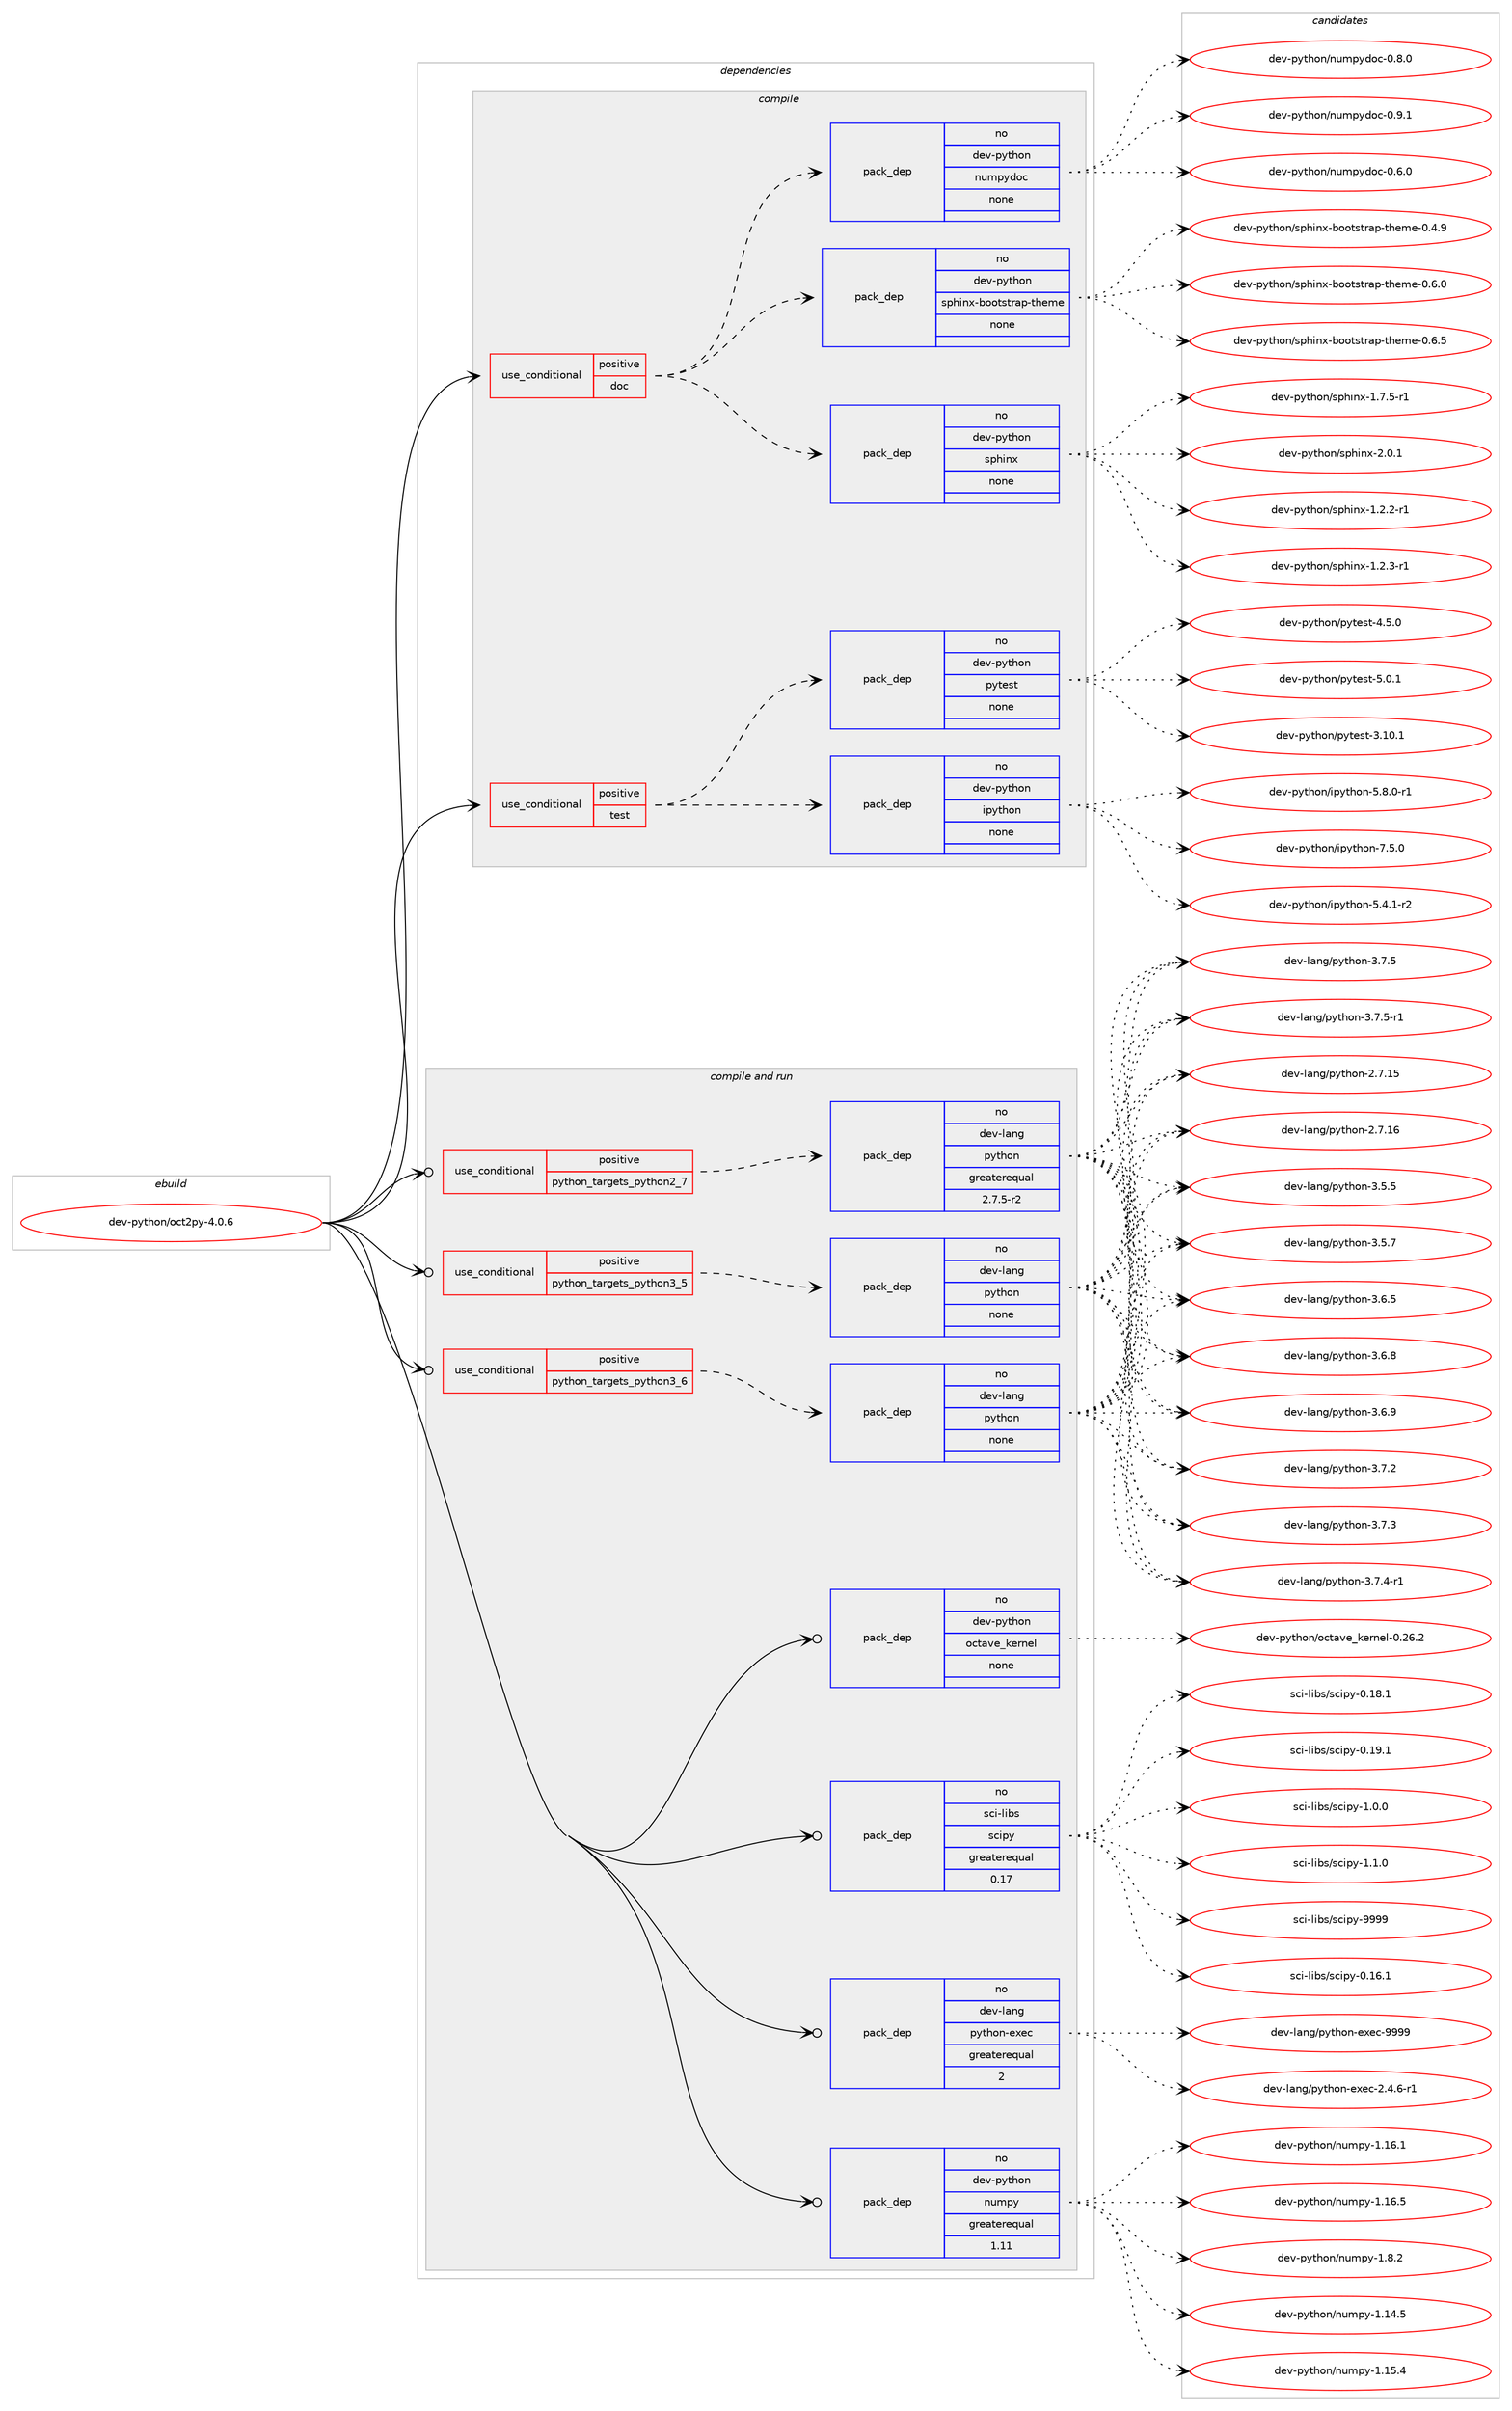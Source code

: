 digraph prolog {

# *************
# Graph options
# *************

newrank=true;
concentrate=true;
compound=true;
graph [rankdir=LR,fontname=Helvetica,fontsize=10,ranksep=1.5];#, ranksep=2.5, nodesep=0.2];
edge  [arrowhead=vee];
node  [fontname=Helvetica,fontsize=10];

# **********
# The ebuild
# **********

subgraph cluster_leftcol {
color=gray;
rank=same;
label=<<i>ebuild</i>>;
id [label="dev-python/oct2py-4.0.6", color=red, width=4, href="../dev-python/oct2py-4.0.6.svg"];
}

# ****************
# The dependencies
# ****************

subgraph cluster_midcol {
color=gray;
label=<<i>dependencies</i>>;
subgraph cluster_compile {
fillcolor="#eeeeee";
style=filled;
label=<<i>compile</i>>;
subgraph cond143529 {
dependency617812 [label=<<TABLE BORDER="0" CELLBORDER="1" CELLSPACING="0" CELLPADDING="4"><TR><TD ROWSPAN="3" CELLPADDING="10">use_conditional</TD></TR><TR><TD>positive</TD></TR><TR><TD>doc</TD></TR></TABLE>>, shape=none, color=red];
subgraph pack462475 {
dependency617813 [label=<<TABLE BORDER="0" CELLBORDER="1" CELLSPACING="0" CELLPADDING="4" WIDTH="220"><TR><TD ROWSPAN="6" CELLPADDING="30">pack_dep</TD></TR><TR><TD WIDTH="110">no</TD></TR><TR><TD>dev-python</TD></TR><TR><TD>numpydoc</TD></TR><TR><TD>none</TD></TR><TR><TD></TD></TR></TABLE>>, shape=none, color=blue];
}
dependency617812:e -> dependency617813:w [weight=20,style="dashed",arrowhead="vee"];
subgraph pack462476 {
dependency617814 [label=<<TABLE BORDER="0" CELLBORDER="1" CELLSPACING="0" CELLPADDING="4" WIDTH="220"><TR><TD ROWSPAN="6" CELLPADDING="30">pack_dep</TD></TR><TR><TD WIDTH="110">no</TD></TR><TR><TD>dev-python</TD></TR><TR><TD>sphinx</TD></TR><TR><TD>none</TD></TR><TR><TD></TD></TR></TABLE>>, shape=none, color=blue];
}
dependency617812:e -> dependency617814:w [weight=20,style="dashed",arrowhead="vee"];
subgraph pack462477 {
dependency617815 [label=<<TABLE BORDER="0" CELLBORDER="1" CELLSPACING="0" CELLPADDING="4" WIDTH="220"><TR><TD ROWSPAN="6" CELLPADDING="30">pack_dep</TD></TR><TR><TD WIDTH="110">no</TD></TR><TR><TD>dev-python</TD></TR><TR><TD>sphinx-bootstrap-theme</TD></TR><TR><TD>none</TD></TR><TR><TD></TD></TR></TABLE>>, shape=none, color=blue];
}
dependency617812:e -> dependency617815:w [weight=20,style="dashed",arrowhead="vee"];
}
id:e -> dependency617812:w [weight=20,style="solid",arrowhead="vee"];
subgraph cond143530 {
dependency617816 [label=<<TABLE BORDER="0" CELLBORDER="1" CELLSPACING="0" CELLPADDING="4"><TR><TD ROWSPAN="3" CELLPADDING="10">use_conditional</TD></TR><TR><TD>positive</TD></TR><TR><TD>test</TD></TR></TABLE>>, shape=none, color=red];
subgraph pack462478 {
dependency617817 [label=<<TABLE BORDER="0" CELLBORDER="1" CELLSPACING="0" CELLPADDING="4" WIDTH="220"><TR><TD ROWSPAN="6" CELLPADDING="30">pack_dep</TD></TR><TR><TD WIDTH="110">no</TD></TR><TR><TD>dev-python</TD></TR><TR><TD>pytest</TD></TR><TR><TD>none</TD></TR><TR><TD></TD></TR></TABLE>>, shape=none, color=blue];
}
dependency617816:e -> dependency617817:w [weight=20,style="dashed",arrowhead="vee"];
subgraph pack462479 {
dependency617818 [label=<<TABLE BORDER="0" CELLBORDER="1" CELLSPACING="0" CELLPADDING="4" WIDTH="220"><TR><TD ROWSPAN="6" CELLPADDING="30">pack_dep</TD></TR><TR><TD WIDTH="110">no</TD></TR><TR><TD>dev-python</TD></TR><TR><TD>ipython</TD></TR><TR><TD>none</TD></TR><TR><TD></TD></TR></TABLE>>, shape=none, color=blue];
}
dependency617816:e -> dependency617818:w [weight=20,style="dashed",arrowhead="vee"];
}
id:e -> dependency617816:w [weight=20,style="solid",arrowhead="vee"];
}
subgraph cluster_compileandrun {
fillcolor="#eeeeee";
style=filled;
label=<<i>compile and run</i>>;
subgraph cond143531 {
dependency617819 [label=<<TABLE BORDER="0" CELLBORDER="1" CELLSPACING="0" CELLPADDING="4"><TR><TD ROWSPAN="3" CELLPADDING="10">use_conditional</TD></TR><TR><TD>positive</TD></TR><TR><TD>python_targets_python2_7</TD></TR></TABLE>>, shape=none, color=red];
subgraph pack462480 {
dependency617820 [label=<<TABLE BORDER="0" CELLBORDER="1" CELLSPACING="0" CELLPADDING="4" WIDTH="220"><TR><TD ROWSPAN="6" CELLPADDING="30">pack_dep</TD></TR><TR><TD WIDTH="110">no</TD></TR><TR><TD>dev-lang</TD></TR><TR><TD>python</TD></TR><TR><TD>greaterequal</TD></TR><TR><TD>2.7.5-r2</TD></TR></TABLE>>, shape=none, color=blue];
}
dependency617819:e -> dependency617820:w [weight=20,style="dashed",arrowhead="vee"];
}
id:e -> dependency617819:w [weight=20,style="solid",arrowhead="odotvee"];
subgraph cond143532 {
dependency617821 [label=<<TABLE BORDER="0" CELLBORDER="1" CELLSPACING="0" CELLPADDING="4"><TR><TD ROWSPAN="3" CELLPADDING="10">use_conditional</TD></TR><TR><TD>positive</TD></TR><TR><TD>python_targets_python3_5</TD></TR></TABLE>>, shape=none, color=red];
subgraph pack462481 {
dependency617822 [label=<<TABLE BORDER="0" CELLBORDER="1" CELLSPACING="0" CELLPADDING="4" WIDTH="220"><TR><TD ROWSPAN="6" CELLPADDING="30">pack_dep</TD></TR><TR><TD WIDTH="110">no</TD></TR><TR><TD>dev-lang</TD></TR><TR><TD>python</TD></TR><TR><TD>none</TD></TR><TR><TD></TD></TR></TABLE>>, shape=none, color=blue];
}
dependency617821:e -> dependency617822:w [weight=20,style="dashed",arrowhead="vee"];
}
id:e -> dependency617821:w [weight=20,style="solid",arrowhead="odotvee"];
subgraph cond143533 {
dependency617823 [label=<<TABLE BORDER="0" CELLBORDER="1" CELLSPACING="0" CELLPADDING="4"><TR><TD ROWSPAN="3" CELLPADDING="10">use_conditional</TD></TR><TR><TD>positive</TD></TR><TR><TD>python_targets_python3_6</TD></TR></TABLE>>, shape=none, color=red];
subgraph pack462482 {
dependency617824 [label=<<TABLE BORDER="0" CELLBORDER="1" CELLSPACING="0" CELLPADDING="4" WIDTH="220"><TR><TD ROWSPAN="6" CELLPADDING="30">pack_dep</TD></TR><TR><TD WIDTH="110">no</TD></TR><TR><TD>dev-lang</TD></TR><TR><TD>python</TD></TR><TR><TD>none</TD></TR><TR><TD></TD></TR></TABLE>>, shape=none, color=blue];
}
dependency617823:e -> dependency617824:w [weight=20,style="dashed",arrowhead="vee"];
}
id:e -> dependency617823:w [weight=20,style="solid",arrowhead="odotvee"];
subgraph pack462483 {
dependency617825 [label=<<TABLE BORDER="0" CELLBORDER="1" CELLSPACING="0" CELLPADDING="4" WIDTH="220"><TR><TD ROWSPAN="6" CELLPADDING="30">pack_dep</TD></TR><TR><TD WIDTH="110">no</TD></TR><TR><TD>dev-lang</TD></TR><TR><TD>python-exec</TD></TR><TR><TD>greaterequal</TD></TR><TR><TD>2</TD></TR></TABLE>>, shape=none, color=blue];
}
id:e -> dependency617825:w [weight=20,style="solid",arrowhead="odotvee"];
subgraph pack462484 {
dependency617826 [label=<<TABLE BORDER="0" CELLBORDER="1" CELLSPACING="0" CELLPADDING="4" WIDTH="220"><TR><TD ROWSPAN="6" CELLPADDING="30">pack_dep</TD></TR><TR><TD WIDTH="110">no</TD></TR><TR><TD>dev-python</TD></TR><TR><TD>numpy</TD></TR><TR><TD>greaterequal</TD></TR><TR><TD>1.11</TD></TR></TABLE>>, shape=none, color=blue];
}
id:e -> dependency617826:w [weight=20,style="solid",arrowhead="odotvee"];
subgraph pack462485 {
dependency617827 [label=<<TABLE BORDER="0" CELLBORDER="1" CELLSPACING="0" CELLPADDING="4" WIDTH="220"><TR><TD ROWSPAN="6" CELLPADDING="30">pack_dep</TD></TR><TR><TD WIDTH="110">no</TD></TR><TR><TD>dev-python</TD></TR><TR><TD>octave_kernel</TD></TR><TR><TD>none</TD></TR><TR><TD></TD></TR></TABLE>>, shape=none, color=blue];
}
id:e -> dependency617827:w [weight=20,style="solid",arrowhead="odotvee"];
subgraph pack462486 {
dependency617828 [label=<<TABLE BORDER="0" CELLBORDER="1" CELLSPACING="0" CELLPADDING="4" WIDTH="220"><TR><TD ROWSPAN="6" CELLPADDING="30">pack_dep</TD></TR><TR><TD WIDTH="110">no</TD></TR><TR><TD>sci-libs</TD></TR><TR><TD>scipy</TD></TR><TR><TD>greaterequal</TD></TR><TR><TD>0.17</TD></TR></TABLE>>, shape=none, color=blue];
}
id:e -> dependency617828:w [weight=20,style="solid",arrowhead="odotvee"];
}
subgraph cluster_run {
fillcolor="#eeeeee";
style=filled;
label=<<i>run</i>>;
}
}

# **************
# The candidates
# **************

subgraph cluster_choices {
rank=same;
color=gray;
label=<<i>candidates</i>>;

subgraph choice462475 {
color=black;
nodesep=1;
choice100101118451121211161041111104711011710911212110011199454846544648 [label="dev-python/numpydoc-0.6.0", color=red, width=4,href="../dev-python/numpydoc-0.6.0.svg"];
choice100101118451121211161041111104711011710911212110011199454846564648 [label="dev-python/numpydoc-0.8.0", color=red, width=4,href="../dev-python/numpydoc-0.8.0.svg"];
choice100101118451121211161041111104711011710911212110011199454846574649 [label="dev-python/numpydoc-0.9.1", color=red, width=4,href="../dev-python/numpydoc-0.9.1.svg"];
dependency617813:e -> choice100101118451121211161041111104711011710911212110011199454846544648:w [style=dotted,weight="100"];
dependency617813:e -> choice100101118451121211161041111104711011710911212110011199454846564648:w [style=dotted,weight="100"];
dependency617813:e -> choice100101118451121211161041111104711011710911212110011199454846574649:w [style=dotted,weight="100"];
}
subgraph choice462476 {
color=black;
nodesep=1;
choice10010111845112121116104111110471151121041051101204549465046504511449 [label="dev-python/sphinx-1.2.2-r1", color=red, width=4,href="../dev-python/sphinx-1.2.2-r1.svg"];
choice10010111845112121116104111110471151121041051101204549465046514511449 [label="dev-python/sphinx-1.2.3-r1", color=red, width=4,href="../dev-python/sphinx-1.2.3-r1.svg"];
choice10010111845112121116104111110471151121041051101204549465546534511449 [label="dev-python/sphinx-1.7.5-r1", color=red, width=4,href="../dev-python/sphinx-1.7.5-r1.svg"];
choice1001011184511212111610411111047115112104105110120455046484649 [label="dev-python/sphinx-2.0.1", color=red, width=4,href="../dev-python/sphinx-2.0.1.svg"];
dependency617814:e -> choice10010111845112121116104111110471151121041051101204549465046504511449:w [style=dotted,weight="100"];
dependency617814:e -> choice10010111845112121116104111110471151121041051101204549465046514511449:w [style=dotted,weight="100"];
dependency617814:e -> choice10010111845112121116104111110471151121041051101204549465546534511449:w [style=dotted,weight="100"];
dependency617814:e -> choice1001011184511212111610411111047115112104105110120455046484649:w [style=dotted,weight="100"];
}
subgraph choice462477 {
color=black;
nodesep=1;
choice100101118451121211161041111104711511210410511012045981111111161151161149711245116104101109101454846524657 [label="dev-python/sphinx-bootstrap-theme-0.4.9", color=red, width=4,href="../dev-python/sphinx-bootstrap-theme-0.4.9.svg"];
choice100101118451121211161041111104711511210410511012045981111111161151161149711245116104101109101454846544648 [label="dev-python/sphinx-bootstrap-theme-0.6.0", color=red, width=4,href="../dev-python/sphinx-bootstrap-theme-0.6.0.svg"];
choice100101118451121211161041111104711511210410511012045981111111161151161149711245116104101109101454846544653 [label="dev-python/sphinx-bootstrap-theme-0.6.5", color=red, width=4,href="../dev-python/sphinx-bootstrap-theme-0.6.5.svg"];
dependency617815:e -> choice100101118451121211161041111104711511210410511012045981111111161151161149711245116104101109101454846524657:w [style=dotted,weight="100"];
dependency617815:e -> choice100101118451121211161041111104711511210410511012045981111111161151161149711245116104101109101454846544648:w [style=dotted,weight="100"];
dependency617815:e -> choice100101118451121211161041111104711511210410511012045981111111161151161149711245116104101109101454846544653:w [style=dotted,weight="100"];
}
subgraph choice462478 {
color=black;
nodesep=1;
choice100101118451121211161041111104711212111610111511645514649484649 [label="dev-python/pytest-3.10.1", color=red, width=4,href="../dev-python/pytest-3.10.1.svg"];
choice1001011184511212111610411111047112121116101115116455246534648 [label="dev-python/pytest-4.5.0", color=red, width=4,href="../dev-python/pytest-4.5.0.svg"];
choice1001011184511212111610411111047112121116101115116455346484649 [label="dev-python/pytest-5.0.1", color=red, width=4,href="../dev-python/pytest-5.0.1.svg"];
dependency617817:e -> choice100101118451121211161041111104711212111610111511645514649484649:w [style=dotted,weight="100"];
dependency617817:e -> choice1001011184511212111610411111047112121116101115116455246534648:w [style=dotted,weight="100"];
dependency617817:e -> choice1001011184511212111610411111047112121116101115116455346484649:w [style=dotted,weight="100"];
}
subgraph choice462479 {
color=black;
nodesep=1;
choice10010111845112121116104111110471051121211161041111104553465246494511450 [label="dev-python/ipython-5.4.1-r2", color=red, width=4,href="../dev-python/ipython-5.4.1-r2.svg"];
choice10010111845112121116104111110471051121211161041111104553465646484511449 [label="dev-python/ipython-5.8.0-r1", color=red, width=4,href="../dev-python/ipython-5.8.0-r1.svg"];
choice1001011184511212111610411111047105112121116104111110455546534648 [label="dev-python/ipython-7.5.0", color=red, width=4,href="../dev-python/ipython-7.5.0.svg"];
dependency617818:e -> choice10010111845112121116104111110471051121211161041111104553465246494511450:w [style=dotted,weight="100"];
dependency617818:e -> choice10010111845112121116104111110471051121211161041111104553465646484511449:w [style=dotted,weight="100"];
dependency617818:e -> choice1001011184511212111610411111047105112121116104111110455546534648:w [style=dotted,weight="100"];
}
subgraph choice462480 {
color=black;
nodesep=1;
choice10010111845108971101034711212111610411111045504655464953 [label="dev-lang/python-2.7.15", color=red, width=4,href="../dev-lang/python-2.7.15.svg"];
choice10010111845108971101034711212111610411111045504655464954 [label="dev-lang/python-2.7.16", color=red, width=4,href="../dev-lang/python-2.7.16.svg"];
choice100101118451089711010347112121116104111110455146534653 [label="dev-lang/python-3.5.5", color=red, width=4,href="../dev-lang/python-3.5.5.svg"];
choice100101118451089711010347112121116104111110455146534655 [label="dev-lang/python-3.5.7", color=red, width=4,href="../dev-lang/python-3.5.7.svg"];
choice100101118451089711010347112121116104111110455146544653 [label="dev-lang/python-3.6.5", color=red, width=4,href="../dev-lang/python-3.6.5.svg"];
choice100101118451089711010347112121116104111110455146544656 [label="dev-lang/python-3.6.8", color=red, width=4,href="../dev-lang/python-3.6.8.svg"];
choice100101118451089711010347112121116104111110455146544657 [label="dev-lang/python-3.6.9", color=red, width=4,href="../dev-lang/python-3.6.9.svg"];
choice100101118451089711010347112121116104111110455146554650 [label="dev-lang/python-3.7.2", color=red, width=4,href="../dev-lang/python-3.7.2.svg"];
choice100101118451089711010347112121116104111110455146554651 [label="dev-lang/python-3.7.3", color=red, width=4,href="../dev-lang/python-3.7.3.svg"];
choice1001011184510897110103471121211161041111104551465546524511449 [label="dev-lang/python-3.7.4-r1", color=red, width=4,href="../dev-lang/python-3.7.4-r1.svg"];
choice100101118451089711010347112121116104111110455146554653 [label="dev-lang/python-3.7.5", color=red, width=4,href="../dev-lang/python-3.7.5.svg"];
choice1001011184510897110103471121211161041111104551465546534511449 [label="dev-lang/python-3.7.5-r1", color=red, width=4,href="../dev-lang/python-3.7.5-r1.svg"];
dependency617820:e -> choice10010111845108971101034711212111610411111045504655464953:w [style=dotted,weight="100"];
dependency617820:e -> choice10010111845108971101034711212111610411111045504655464954:w [style=dotted,weight="100"];
dependency617820:e -> choice100101118451089711010347112121116104111110455146534653:w [style=dotted,weight="100"];
dependency617820:e -> choice100101118451089711010347112121116104111110455146534655:w [style=dotted,weight="100"];
dependency617820:e -> choice100101118451089711010347112121116104111110455146544653:w [style=dotted,weight="100"];
dependency617820:e -> choice100101118451089711010347112121116104111110455146544656:w [style=dotted,weight="100"];
dependency617820:e -> choice100101118451089711010347112121116104111110455146544657:w [style=dotted,weight="100"];
dependency617820:e -> choice100101118451089711010347112121116104111110455146554650:w [style=dotted,weight="100"];
dependency617820:e -> choice100101118451089711010347112121116104111110455146554651:w [style=dotted,weight="100"];
dependency617820:e -> choice1001011184510897110103471121211161041111104551465546524511449:w [style=dotted,weight="100"];
dependency617820:e -> choice100101118451089711010347112121116104111110455146554653:w [style=dotted,weight="100"];
dependency617820:e -> choice1001011184510897110103471121211161041111104551465546534511449:w [style=dotted,weight="100"];
}
subgraph choice462481 {
color=black;
nodesep=1;
choice10010111845108971101034711212111610411111045504655464953 [label="dev-lang/python-2.7.15", color=red, width=4,href="../dev-lang/python-2.7.15.svg"];
choice10010111845108971101034711212111610411111045504655464954 [label="dev-lang/python-2.7.16", color=red, width=4,href="../dev-lang/python-2.7.16.svg"];
choice100101118451089711010347112121116104111110455146534653 [label="dev-lang/python-3.5.5", color=red, width=4,href="../dev-lang/python-3.5.5.svg"];
choice100101118451089711010347112121116104111110455146534655 [label="dev-lang/python-3.5.7", color=red, width=4,href="../dev-lang/python-3.5.7.svg"];
choice100101118451089711010347112121116104111110455146544653 [label="dev-lang/python-3.6.5", color=red, width=4,href="../dev-lang/python-3.6.5.svg"];
choice100101118451089711010347112121116104111110455146544656 [label="dev-lang/python-3.6.8", color=red, width=4,href="../dev-lang/python-3.6.8.svg"];
choice100101118451089711010347112121116104111110455146544657 [label="dev-lang/python-3.6.9", color=red, width=4,href="../dev-lang/python-3.6.9.svg"];
choice100101118451089711010347112121116104111110455146554650 [label="dev-lang/python-3.7.2", color=red, width=4,href="../dev-lang/python-3.7.2.svg"];
choice100101118451089711010347112121116104111110455146554651 [label="dev-lang/python-3.7.3", color=red, width=4,href="../dev-lang/python-3.7.3.svg"];
choice1001011184510897110103471121211161041111104551465546524511449 [label="dev-lang/python-3.7.4-r1", color=red, width=4,href="../dev-lang/python-3.7.4-r1.svg"];
choice100101118451089711010347112121116104111110455146554653 [label="dev-lang/python-3.7.5", color=red, width=4,href="../dev-lang/python-3.7.5.svg"];
choice1001011184510897110103471121211161041111104551465546534511449 [label="dev-lang/python-3.7.5-r1", color=red, width=4,href="../dev-lang/python-3.7.5-r1.svg"];
dependency617822:e -> choice10010111845108971101034711212111610411111045504655464953:w [style=dotted,weight="100"];
dependency617822:e -> choice10010111845108971101034711212111610411111045504655464954:w [style=dotted,weight="100"];
dependency617822:e -> choice100101118451089711010347112121116104111110455146534653:w [style=dotted,weight="100"];
dependency617822:e -> choice100101118451089711010347112121116104111110455146534655:w [style=dotted,weight="100"];
dependency617822:e -> choice100101118451089711010347112121116104111110455146544653:w [style=dotted,weight="100"];
dependency617822:e -> choice100101118451089711010347112121116104111110455146544656:w [style=dotted,weight="100"];
dependency617822:e -> choice100101118451089711010347112121116104111110455146544657:w [style=dotted,weight="100"];
dependency617822:e -> choice100101118451089711010347112121116104111110455146554650:w [style=dotted,weight="100"];
dependency617822:e -> choice100101118451089711010347112121116104111110455146554651:w [style=dotted,weight="100"];
dependency617822:e -> choice1001011184510897110103471121211161041111104551465546524511449:w [style=dotted,weight="100"];
dependency617822:e -> choice100101118451089711010347112121116104111110455146554653:w [style=dotted,weight="100"];
dependency617822:e -> choice1001011184510897110103471121211161041111104551465546534511449:w [style=dotted,weight="100"];
}
subgraph choice462482 {
color=black;
nodesep=1;
choice10010111845108971101034711212111610411111045504655464953 [label="dev-lang/python-2.7.15", color=red, width=4,href="../dev-lang/python-2.7.15.svg"];
choice10010111845108971101034711212111610411111045504655464954 [label="dev-lang/python-2.7.16", color=red, width=4,href="../dev-lang/python-2.7.16.svg"];
choice100101118451089711010347112121116104111110455146534653 [label="dev-lang/python-3.5.5", color=red, width=4,href="../dev-lang/python-3.5.5.svg"];
choice100101118451089711010347112121116104111110455146534655 [label="dev-lang/python-3.5.7", color=red, width=4,href="../dev-lang/python-3.5.7.svg"];
choice100101118451089711010347112121116104111110455146544653 [label="dev-lang/python-3.6.5", color=red, width=4,href="../dev-lang/python-3.6.5.svg"];
choice100101118451089711010347112121116104111110455146544656 [label="dev-lang/python-3.6.8", color=red, width=4,href="../dev-lang/python-3.6.8.svg"];
choice100101118451089711010347112121116104111110455146544657 [label="dev-lang/python-3.6.9", color=red, width=4,href="../dev-lang/python-3.6.9.svg"];
choice100101118451089711010347112121116104111110455146554650 [label="dev-lang/python-3.7.2", color=red, width=4,href="../dev-lang/python-3.7.2.svg"];
choice100101118451089711010347112121116104111110455146554651 [label="dev-lang/python-3.7.3", color=red, width=4,href="../dev-lang/python-3.7.3.svg"];
choice1001011184510897110103471121211161041111104551465546524511449 [label="dev-lang/python-3.7.4-r1", color=red, width=4,href="../dev-lang/python-3.7.4-r1.svg"];
choice100101118451089711010347112121116104111110455146554653 [label="dev-lang/python-3.7.5", color=red, width=4,href="../dev-lang/python-3.7.5.svg"];
choice1001011184510897110103471121211161041111104551465546534511449 [label="dev-lang/python-3.7.5-r1", color=red, width=4,href="../dev-lang/python-3.7.5-r1.svg"];
dependency617824:e -> choice10010111845108971101034711212111610411111045504655464953:w [style=dotted,weight="100"];
dependency617824:e -> choice10010111845108971101034711212111610411111045504655464954:w [style=dotted,weight="100"];
dependency617824:e -> choice100101118451089711010347112121116104111110455146534653:w [style=dotted,weight="100"];
dependency617824:e -> choice100101118451089711010347112121116104111110455146534655:w [style=dotted,weight="100"];
dependency617824:e -> choice100101118451089711010347112121116104111110455146544653:w [style=dotted,weight="100"];
dependency617824:e -> choice100101118451089711010347112121116104111110455146544656:w [style=dotted,weight="100"];
dependency617824:e -> choice100101118451089711010347112121116104111110455146544657:w [style=dotted,weight="100"];
dependency617824:e -> choice100101118451089711010347112121116104111110455146554650:w [style=dotted,weight="100"];
dependency617824:e -> choice100101118451089711010347112121116104111110455146554651:w [style=dotted,weight="100"];
dependency617824:e -> choice1001011184510897110103471121211161041111104551465546524511449:w [style=dotted,weight="100"];
dependency617824:e -> choice100101118451089711010347112121116104111110455146554653:w [style=dotted,weight="100"];
dependency617824:e -> choice1001011184510897110103471121211161041111104551465546534511449:w [style=dotted,weight="100"];
}
subgraph choice462483 {
color=black;
nodesep=1;
choice10010111845108971101034711212111610411111045101120101994550465246544511449 [label="dev-lang/python-exec-2.4.6-r1", color=red, width=4,href="../dev-lang/python-exec-2.4.6-r1.svg"];
choice10010111845108971101034711212111610411111045101120101994557575757 [label="dev-lang/python-exec-9999", color=red, width=4,href="../dev-lang/python-exec-9999.svg"];
dependency617825:e -> choice10010111845108971101034711212111610411111045101120101994550465246544511449:w [style=dotted,weight="100"];
dependency617825:e -> choice10010111845108971101034711212111610411111045101120101994557575757:w [style=dotted,weight="100"];
}
subgraph choice462484 {
color=black;
nodesep=1;
choice100101118451121211161041111104711011710911212145494649524653 [label="dev-python/numpy-1.14.5", color=red, width=4,href="../dev-python/numpy-1.14.5.svg"];
choice100101118451121211161041111104711011710911212145494649534652 [label="dev-python/numpy-1.15.4", color=red, width=4,href="../dev-python/numpy-1.15.4.svg"];
choice100101118451121211161041111104711011710911212145494649544649 [label="dev-python/numpy-1.16.1", color=red, width=4,href="../dev-python/numpy-1.16.1.svg"];
choice100101118451121211161041111104711011710911212145494649544653 [label="dev-python/numpy-1.16.5", color=red, width=4,href="../dev-python/numpy-1.16.5.svg"];
choice1001011184511212111610411111047110117109112121454946564650 [label="dev-python/numpy-1.8.2", color=red, width=4,href="../dev-python/numpy-1.8.2.svg"];
dependency617826:e -> choice100101118451121211161041111104711011710911212145494649524653:w [style=dotted,weight="100"];
dependency617826:e -> choice100101118451121211161041111104711011710911212145494649534652:w [style=dotted,weight="100"];
dependency617826:e -> choice100101118451121211161041111104711011710911212145494649544649:w [style=dotted,weight="100"];
dependency617826:e -> choice100101118451121211161041111104711011710911212145494649544653:w [style=dotted,weight="100"];
dependency617826:e -> choice1001011184511212111610411111047110117109112121454946564650:w [style=dotted,weight="100"];
}
subgraph choice462485 {
color=black;
nodesep=1;
choice100101118451121211161041111104711199116971181019510710111411010110845484650544650 [label="dev-python/octave_kernel-0.26.2", color=red, width=4,href="../dev-python/octave_kernel-0.26.2.svg"];
dependency617827:e -> choice100101118451121211161041111104711199116971181019510710111411010110845484650544650:w [style=dotted,weight="100"];
}
subgraph choice462486 {
color=black;
nodesep=1;
choice115991054510810598115471159910511212145484649544649 [label="sci-libs/scipy-0.16.1", color=red, width=4,href="../sci-libs/scipy-0.16.1.svg"];
choice115991054510810598115471159910511212145484649564649 [label="sci-libs/scipy-0.18.1", color=red, width=4,href="../sci-libs/scipy-0.18.1.svg"];
choice115991054510810598115471159910511212145484649574649 [label="sci-libs/scipy-0.19.1", color=red, width=4,href="../sci-libs/scipy-0.19.1.svg"];
choice1159910545108105981154711599105112121454946484648 [label="sci-libs/scipy-1.0.0", color=red, width=4,href="../sci-libs/scipy-1.0.0.svg"];
choice1159910545108105981154711599105112121454946494648 [label="sci-libs/scipy-1.1.0", color=red, width=4,href="../sci-libs/scipy-1.1.0.svg"];
choice11599105451081059811547115991051121214557575757 [label="sci-libs/scipy-9999", color=red, width=4,href="../sci-libs/scipy-9999.svg"];
dependency617828:e -> choice115991054510810598115471159910511212145484649544649:w [style=dotted,weight="100"];
dependency617828:e -> choice115991054510810598115471159910511212145484649564649:w [style=dotted,weight="100"];
dependency617828:e -> choice115991054510810598115471159910511212145484649574649:w [style=dotted,weight="100"];
dependency617828:e -> choice1159910545108105981154711599105112121454946484648:w [style=dotted,weight="100"];
dependency617828:e -> choice1159910545108105981154711599105112121454946494648:w [style=dotted,weight="100"];
dependency617828:e -> choice11599105451081059811547115991051121214557575757:w [style=dotted,weight="100"];
}
}

}
